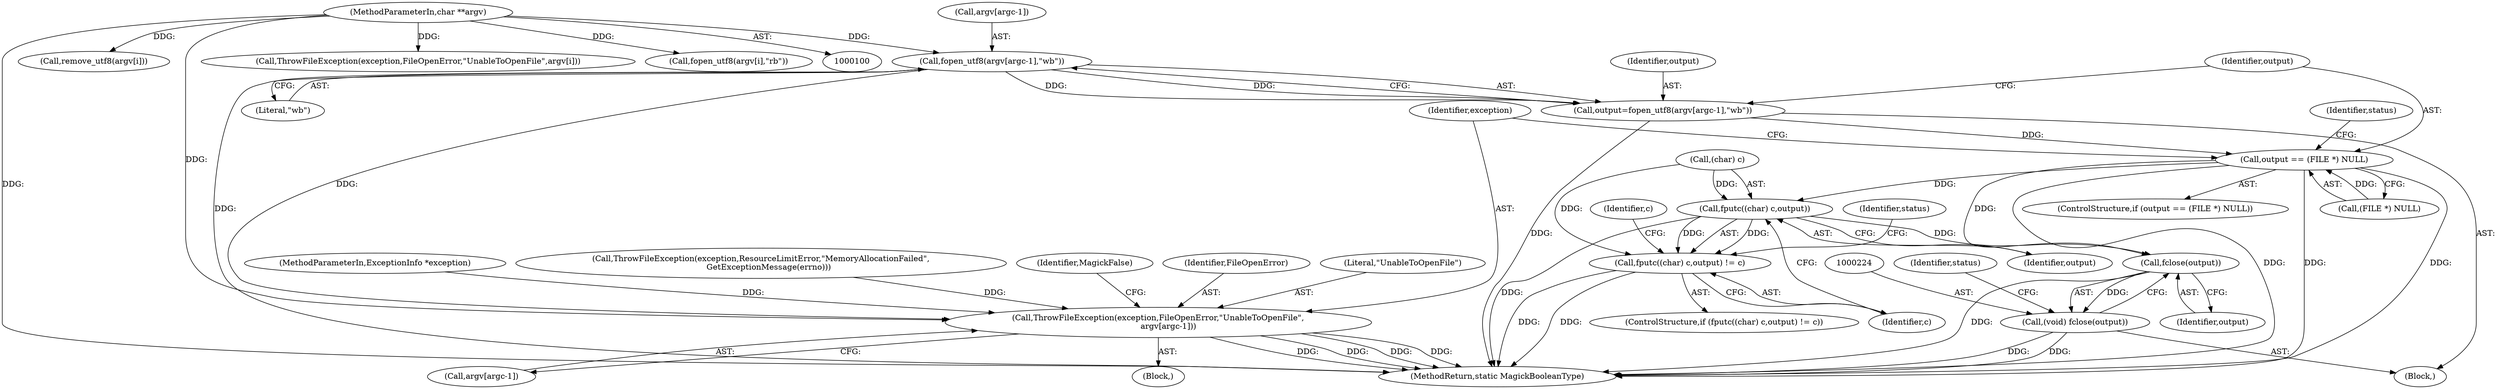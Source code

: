 digraph "0_ImageMagick_933e96f01a8c889c7bf5ffd30020e86a02a046e7@API" {
"1000126" [label="(Call,fopen_utf8(argv[argc-1],\"wb\"))"];
"1000102" [label="(MethodParameterIn,char **argv)"];
"1000124" [label="(Call,output=fopen_utf8(argv[argc-1],\"wb\"))"];
"1000134" [label="(Call,output == (FILE *) NULL)"];
"1000204" [label="(Call,fputc((char) c,output))"];
"1000203" [label="(Call,fputc((char) c,output) != c)"];
"1000225" [label="(Call,fclose(output))"];
"1000223" [label="(Call,(void) fclose(output))"];
"1000140" [label="(Call,ThrowFileException(exception,FileOpenError,\"UnableToOpenFile\",\n        argv[argc-1]))"];
"1000223" [label="(Call,(void) fclose(output))"];
"1000204" [label="(Call,fputc((char) c,output))"];
"1000104" [label="(Block,)"];
"1000208" [label="(Identifier,output)"];
"1000126" [label="(Call,fopen_utf8(argv[argc-1],\"wb\"))"];
"1000228" [label="(Identifier,status)"];
"1000211" [label="(Identifier,status)"];
"1000124" [label="(Call,output=fopen_utf8(argv[argc-1],\"wb\"))"];
"1000225" [label="(Call,fclose(output))"];
"1000132" [label="(Literal,\"wb\")"];
"1000103" [label="(MethodParameterIn,ExceptionInfo *exception)"];
"1000140" [label="(Call,ThrowFileException(exception,FileOpenError,\"UnableToOpenFile\",\n        argv[argc-1]))"];
"1000202" [label="(ControlStructure,if (fputc((char) c,output) != c))"];
"1000219" [label="(Call,remove_utf8(argv[i]))"];
"1000135" [label="(Identifier,output)"];
"1000199" [label="(Identifier,c)"];
"1000118" [label="(Call,ThrowFileException(exception,ResourceLimitError,\"MemoryAllocationFailed\",\n      GetExceptionMessage(errno)))"];
"1000205" [label="(Call,(char) c)"];
"1000150" [label="(Identifier,MagickFalse)"];
"1000209" [label="(Identifier,c)"];
"1000102" [label="(MethodParameterIn,char **argv)"];
"1000133" [label="(ControlStructure,if (output == (FILE *) NULL))"];
"1000136" [label="(Call,(FILE *) NULL)"];
"1000144" [label="(Call,argv[argc-1])"];
"1000142" [label="(Identifier,FileOpenError)"];
"1000139" [label="(Block,)"];
"1000226" [label="(Identifier,output)"];
"1000229" [label="(MethodReturn,static MagickBooleanType)"];
"1000127" [label="(Call,argv[argc-1])"];
"1000182" [label="(Call,ThrowFileException(exception,FileOpenError,\"UnableToOpenFile\",argv[i]))"];
"1000203" [label="(Call,fputc((char) c,output) != c)"];
"1000141" [label="(Identifier,exception)"];
"1000152" [label="(Identifier,status)"];
"1000143" [label="(Literal,\"UnableToOpenFile\")"];
"1000125" [label="(Identifier,output)"];
"1000170" [label="(Call,fopen_utf8(argv[i],\"rb\"))"];
"1000134" [label="(Call,output == (FILE *) NULL)"];
"1000126" -> "1000124"  [label="AST: "];
"1000126" -> "1000132"  [label="CFG: "];
"1000127" -> "1000126"  [label="AST: "];
"1000132" -> "1000126"  [label="AST: "];
"1000124" -> "1000126"  [label="CFG: "];
"1000126" -> "1000229"  [label="DDG: "];
"1000126" -> "1000124"  [label="DDG: "];
"1000126" -> "1000124"  [label="DDG: "];
"1000102" -> "1000126"  [label="DDG: "];
"1000126" -> "1000140"  [label="DDG: "];
"1000102" -> "1000100"  [label="AST: "];
"1000102" -> "1000229"  [label="DDG: "];
"1000102" -> "1000140"  [label="DDG: "];
"1000102" -> "1000170"  [label="DDG: "];
"1000102" -> "1000182"  [label="DDG: "];
"1000102" -> "1000219"  [label="DDG: "];
"1000124" -> "1000104"  [label="AST: "];
"1000125" -> "1000124"  [label="AST: "];
"1000135" -> "1000124"  [label="CFG: "];
"1000124" -> "1000229"  [label="DDG: "];
"1000124" -> "1000134"  [label="DDG: "];
"1000134" -> "1000133"  [label="AST: "];
"1000134" -> "1000136"  [label="CFG: "];
"1000135" -> "1000134"  [label="AST: "];
"1000136" -> "1000134"  [label="AST: "];
"1000141" -> "1000134"  [label="CFG: "];
"1000152" -> "1000134"  [label="CFG: "];
"1000134" -> "1000229"  [label="DDG: "];
"1000134" -> "1000229"  [label="DDG: "];
"1000134" -> "1000229"  [label="DDG: "];
"1000136" -> "1000134"  [label="DDG: "];
"1000134" -> "1000204"  [label="DDG: "];
"1000134" -> "1000225"  [label="DDG: "];
"1000204" -> "1000203"  [label="AST: "];
"1000204" -> "1000208"  [label="CFG: "];
"1000205" -> "1000204"  [label="AST: "];
"1000208" -> "1000204"  [label="AST: "];
"1000209" -> "1000204"  [label="CFG: "];
"1000204" -> "1000229"  [label="DDG: "];
"1000204" -> "1000203"  [label="DDG: "];
"1000204" -> "1000203"  [label="DDG: "];
"1000205" -> "1000204"  [label="DDG: "];
"1000204" -> "1000225"  [label="DDG: "];
"1000203" -> "1000202"  [label="AST: "];
"1000203" -> "1000209"  [label="CFG: "];
"1000209" -> "1000203"  [label="AST: "];
"1000211" -> "1000203"  [label="CFG: "];
"1000199" -> "1000203"  [label="CFG: "];
"1000203" -> "1000229"  [label="DDG: "];
"1000203" -> "1000229"  [label="DDG: "];
"1000205" -> "1000203"  [label="DDG: "];
"1000225" -> "1000223"  [label="AST: "];
"1000225" -> "1000226"  [label="CFG: "];
"1000226" -> "1000225"  [label="AST: "];
"1000223" -> "1000225"  [label="CFG: "];
"1000225" -> "1000229"  [label="DDG: "];
"1000225" -> "1000223"  [label="DDG: "];
"1000223" -> "1000104"  [label="AST: "];
"1000224" -> "1000223"  [label="AST: "];
"1000228" -> "1000223"  [label="CFG: "];
"1000223" -> "1000229"  [label="DDG: "];
"1000223" -> "1000229"  [label="DDG: "];
"1000140" -> "1000139"  [label="AST: "];
"1000140" -> "1000144"  [label="CFG: "];
"1000141" -> "1000140"  [label="AST: "];
"1000142" -> "1000140"  [label="AST: "];
"1000143" -> "1000140"  [label="AST: "];
"1000144" -> "1000140"  [label="AST: "];
"1000150" -> "1000140"  [label="CFG: "];
"1000140" -> "1000229"  [label="DDG: "];
"1000140" -> "1000229"  [label="DDG: "];
"1000140" -> "1000229"  [label="DDG: "];
"1000140" -> "1000229"  [label="DDG: "];
"1000118" -> "1000140"  [label="DDG: "];
"1000103" -> "1000140"  [label="DDG: "];
}

